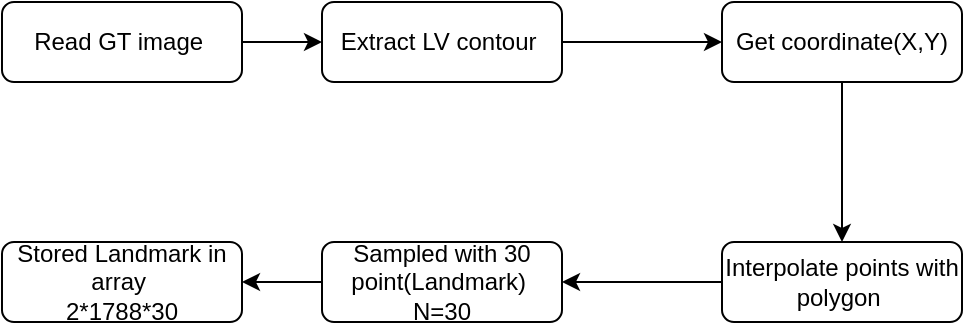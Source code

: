 <mxfile version="13.0.4" type="device"><diagram id="C5RBs43oDa-KdzZeNtuy" name="Page-1"><mxGraphModel dx="984" dy="571" grid="1" gridSize="10" guides="1" tooltips="1" connect="1" arrows="1" fold="1" page="1" pageScale="1" pageWidth="827" pageHeight="1169" math="0" shadow="0"><root><mxCell id="WIyWlLk6GJQsqaUBKTNV-0"/><mxCell id="WIyWlLk6GJQsqaUBKTNV-1" parent="WIyWlLk6GJQsqaUBKTNV-0"/><mxCell id="xgvDoNV7JFkX1qXgni14-4" value="" style="edgeStyle=orthogonalEdgeStyle;rounded=0;orthogonalLoop=1;jettySize=auto;html=1;" edge="1" parent="WIyWlLk6GJQsqaUBKTNV-1" source="WIyWlLk6GJQsqaUBKTNV-3" target="WIyWlLk6GJQsqaUBKTNV-7"><mxGeometry relative="1" as="geometry"/></mxCell><mxCell id="WIyWlLk6GJQsqaUBKTNV-3" value="Read GT image&amp;nbsp;" style="rounded=1;whiteSpace=wrap;html=1;fontSize=12;glass=0;strokeWidth=1;shadow=0;" parent="WIyWlLk6GJQsqaUBKTNV-1" vertex="1"><mxGeometry x="40" y="80" width="120" height="40" as="geometry"/></mxCell><mxCell id="xgvDoNV7JFkX1qXgni14-5" value="" style="edgeStyle=orthogonalEdgeStyle;rounded=0;orthogonalLoop=1;jettySize=auto;html=1;" edge="1" parent="WIyWlLk6GJQsqaUBKTNV-1" source="WIyWlLk6GJQsqaUBKTNV-7" target="WIyWlLk6GJQsqaUBKTNV-12"><mxGeometry relative="1" as="geometry"/></mxCell><mxCell id="WIyWlLk6GJQsqaUBKTNV-7" value="Extract LV contour&amp;nbsp;" style="rounded=1;whiteSpace=wrap;html=1;fontSize=12;glass=0;strokeWidth=1;shadow=0;" parent="WIyWlLk6GJQsqaUBKTNV-1" vertex="1"><mxGeometry x="200" y="80" width="120" height="40" as="geometry"/></mxCell><mxCell id="xgvDoNV7JFkX1qXgni14-18" value="" style="edgeStyle=orthogonalEdgeStyle;rounded=0;orthogonalLoop=1;jettySize=auto;html=1;" edge="1" parent="WIyWlLk6GJQsqaUBKTNV-1" source="WIyWlLk6GJQsqaUBKTNV-12" target="xgvDoNV7JFkX1qXgni14-15"><mxGeometry relative="1" as="geometry"/></mxCell><mxCell id="WIyWlLk6GJQsqaUBKTNV-12" value="Get coordinate(X,Y)" style="rounded=1;whiteSpace=wrap;html=1;fontSize=12;glass=0;strokeWidth=1;shadow=0;" parent="WIyWlLk6GJQsqaUBKTNV-1" vertex="1"><mxGeometry x="400" y="80" width="120" height="40" as="geometry"/></mxCell><mxCell id="xgvDoNV7JFkX1qXgni14-20" value="" style="edgeStyle=orthogonalEdgeStyle;rounded=0;orthogonalLoop=1;jettySize=auto;html=1;" edge="1" parent="WIyWlLk6GJQsqaUBKTNV-1" source="xgvDoNV7JFkX1qXgni14-15" target="xgvDoNV7JFkX1qXgni14-19"><mxGeometry relative="1" as="geometry"/></mxCell><mxCell id="xgvDoNV7JFkX1qXgni14-15" value="Interpolate points with polygon&amp;nbsp;" style="rounded=1;whiteSpace=wrap;html=1;fontSize=12;glass=0;strokeWidth=1;shadow=0;" vertex="1" parent="WIyWlLk6GJQsqaUBKTNV-1"><mxGeometry x="400" y="200" width="120" height="40" as="geometry"/></mxCell><mxCell id="xgvDoNV7JFkX1qXgni14-22" value="" style="edgeStyle=orthogonalEdgeStyle;rounded=0;orthogonalLoop=1;jettySize=auto;html=1;" edge="1" parent="WIyWlLk6GJQsqaUBKTNV-1" source="xgvDoNV7JFkX1qXgni14-19" target="xgvDoNV7JFkX1qXgni14-21"><mxGeometry relative="1" as="geometry"/></mxCell><mxCell id="xgvDoNV7JFkX1qXgni14-19" value="Sampled with 30 point(Landmark)&amp;nbsp;&lt;br&gt;N=30" style="rounded=1;whiteSpace=wrap;html=1;fontSize=12;glass=0;strokeWidth=1;shadow=0;" vertex="1" parent="WIyWlLk6GJQsqaUBKTNV-1"><mxGeometry x="200" y="200" width="120" height="40" as="geometry"/></mxCell><mxCell id="xgvDoNV7JFkX1qXgni14-21" value="Stored Landmark in array&amp;nbsp;&lt;br&gt;2*1788*30" style="rounded=1;whiteSpace=wrap;html=1;fontSize=12;glass=0;strokeWidth=1;shadow=0;" vertex="1" parent="WIyWlLk6GJQsqaUBKTNV-1"><mxGeometry x="40" y="200" width="120" height="40" as="geometry"/></mxCell></root></mxGraphModel></diagram></mxfile>